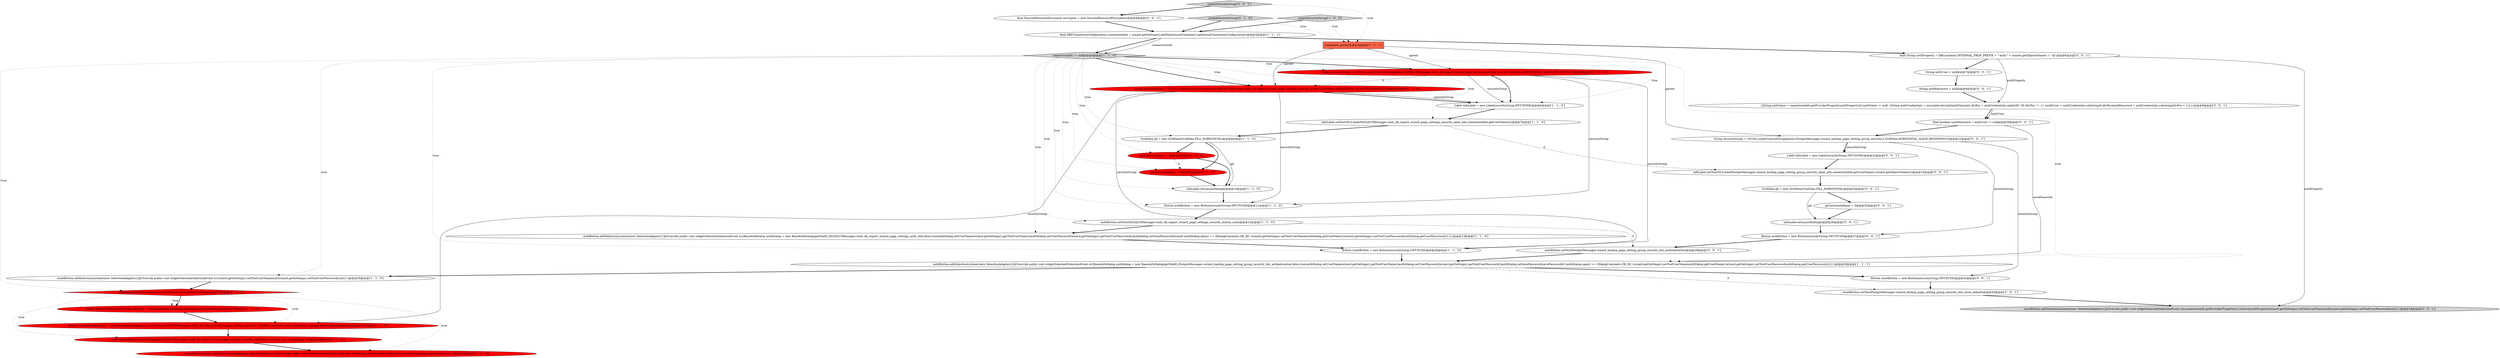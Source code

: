 digraph {
16 [style = filled, label = "gd.horizontalSpan = 3@@@9@@@['0', '1', '0']", fillcolor = red, shape = ellipse image = "AAA1AAABBB2BBB"];
27 [style = filled, label = "Button authButton = new Button(securityGroup,SWT.PUSH)@@@27@@@['0', '0', '1']", fillcolor = white, shape = ellipse image = "AAA0AAABBB3BBB"];
35 [style = filled, label = "createSecurityGroup['0', '0', '1']", fillcolor = lightgray, shape = diamond image = "AAA0AAABBB3BBB"];
19 [style = filled, label = "Group securityGroup = UIUtils.createControlGroup(parent,MySQLUIMessages.tools_db_export_wizard_page_settings_security_group,3,GridData.HORIZONTAL_ALIGN_BEGINNING,0)@@@5@@@['0', '1', '0']", fillcolor = red, shape = ellipse image = "AAA1AAABBB2BBB"];
17 [style = filled, label = "Button overrideCredentials = UIUtils.createCheckbox(securityGroup,MySQLUIMessages.tools_db_export_wizard_page_settings_security_checkbox_override_host_credentials,settings.isOverrideCredentials())@@@37@@@['0', '1', '0']", fillcolor = red, shape = ellipse image = "AAA1AAABBB2BBB"];
5 [style = filled, label = "authButton.addSelectionListener(new SelectionAdapter(){@Override public void widgetSelected(SelectionEvent e){BaseAuthDialog authDialog = new BaseAuthDialog(getShell(),PostgreMessages.wizard_backup_page_setting_group_security_btn_authentication,false,true)authDialog.setUserName(wizard.getSettings().getToolUserName())authDialog.setUserPassword(wizard.getSettings().getToolUserPassword())authDialog.setSavePassword(savePassword)if (authDialog.open() == IDialogConstants.OK_ID) {wizard.getSettings().setToolUserName(authDialog.getUserName())wizard.getSettings().setToolUserPassword(authDialog.getUserPassword())}}})@@@29@@@['1', '1', '1']", fillcolor = white, shape = ellipse image = "AAA0AAABBB1BBB"];
21 [style = filled, label = "overrideCredentials.addSelectionListener(new SelectionAdapter(){@Override public void widgetSelected(SelectionEvent e){settings.setOverrideCredentials(overrideCredentials.getSelection())}})@@@39@@@['0', '1', '0']", fillcolor = red, shape = ellipse image = "AAA1AAABBB2BBB"];
29 [style = filled, label = "infoLabel.setText(NLS.bind(PostgreMessages.wizard_backup_page_setting_group_security_label_info,connectionInfo.getUserName(),wizard.getObjectsName()))@@@23@@@['0', '0', '1']", fillcolor = white, shape = ellipse image = "AAA0AAABBB3BBB"];
20 [style = filled, label = "createSecurityGroup['0', '1', '0']", fillcolor = lightgray, shape = diamond image = "AAA0AAABBB2BBB"];
4 [style = filled, label = "authButton.setText(MySQLUIMessages.tools_db_export_wizard_page_settings_security_button_auth)@@@12@@@['1', '1', '0']", fillcolor = white, shape = ellipse image = "AAA0AAABBB1BBB"];
31 [style = filled, label = "{String authValue = connectionInfo.getProviderProperty(authProperty)if (authValue != null) {String authCredentials = encrypter.decrypt(authValue)int divPos = authCredentials.indexOf(':')if (divPos != -1) {authUser = authCredentials.substring(0,divPos)authPassword = authCredentials.substring(divPos + 1)}}}@@@9@@@['0', '0', '1']", fillcolor = white, shape = ellipse image = "AAA0AAABBB3BBB"];
41 [style = filled, label = "infoLabel.setLayoutData(gd)@@@26@@@['0', '0', '1']", fillcolor = white, shape = ellipse image = "AAA0AAABBB3BBB"];
18 [style = filled, label = "wizard.getSettings() instanceof MySQLNativeCredentialsSettings@@@35@@@['0', '1', '0']", fillcolor = red, shape = diamond image = "AAA1AAABBB2BBB"];
22 [style = filled, label = "overrideCredentials.setToolTipText(MySQLUIMessages.tools_db_export_wizard_page_settings_security_checkbox_override_host_credentials_tip)@@@38@@@['0', '1', '0']", fillcolor = red, shape = ellipse image = "AAA1AAABBB2BBB"];
13 [style = filled, label = "final DBPConnectionConfiguration connectionInfo = wizard.getSettings().getDataSourceContainer().getActualConnectionConfiguration()@@@5@@@['1', '1', '1']", fillcolor = white, shape = ellipse image = "AAA0AAABBB1BBB"];
24 [style = filled, label = "resetButton.setText(PostgreMessages.wizard_backup_page_setting_group_security_btn_reset_default)@@@43@@@['0', '0', '1']", fillcolor = white, shape = ellipse image = "AAA0AAABBB3BBB"];
26 [style = filled, label = "Button resetButton = new Button(securityGroup,SWT.PUSH)@@@42@@@['0', '0', '1']", fillcolor = white, shape = ellipse image = "AAA0AAABBB3BBB"];
2 [style = filled, label = "infoLabel.setLayoutData(gd)@@@10@@@['1', '1', '0']", fillcolor = white, shape = ellipse image = "AAA0AAABBB1BBB"];
7 [style = filled, label = "GridData gd = new GridData(GridData.FILL_HORIZONTAL)@@@8@@@['1', '1', '0']", fillcolor = white, shape = ellipse image = "AAA0AAABBB1BBB"];
6 [style = filled, label = "Label infoLabel = new Label(securityGroup,SWT.NONE)@@@6@@@['1', '1', '0']", fillcolor = white, shape = ellipse image = "AAA0AAABBB1BBB"];
1 [style = filled, label = "authButton.addSelectionListener(new SelectionAdapter(){@Override public void widgetSelected(SelectionEvent e){BaseAuthDialog authDialog = new BaseAuthDialog(getShell(),MySQLUIMessages.tools_db_export_wizard_page_settings_auth_title,false,true)authDialog.setUserName(wizard.getSettings().getToolUserName())authDialog.setUserPassword(wizard.getSettings().getToolUserPassword())authDialog.setSavePassword(true)if (authDialog.open() == IDialogConstants.OK_ID) {wizard.getSettings().setToolUserName(authDialog.getUserName())wizard.getSettings().setToolUserPassword(authDialog.getUserPassword())}}})@@@13@@@['1', '1', '0']", fillcolor = white, shape = ellipse image = "AAA0AAABBB1BBB"];
30 [style = filled, label = "final String authProperty = DBConstants.INTERNAL_PROP_PREFIX + \"-auth-\" + wizard.getObjectsName() + \"@\"@@@6@@@['0', '0', '1']", fillcolor = white, shape = ellipse image = "AAA0AAABBB3BBB"];
32 [style = filled, label = "final boolean savePassword = authUser != null@@@20@@@['0', '0', '1']", fillcolor = white, shape = ellipse image = "AAA0AAABBB3BBB"];
36 [style = filled, label = "String authUser = null@@@7@@@['0', '0', '1']", fillcolor = white, shape = ellipse image = "AAA0AAABBB3BBB"];
25 [style = filled, label = "Group securityGroup = UIUtils.createControlGroup(parent,PostgreMessages.wizard_backup_page_setting_group_security,2,GridData.HORIZONTAL_ALIGN_BEGINNING,0)@@@21@@@['0', '0', '1']", fillcolor = white, shape = ellipse image = "AAA0AAABBB3BBB"];
3 [style = filled, label = "Group securityGroup = UIUtils.createControlGroup(parent,MySQLUIMessages.tools_db_export_wizard_page_settings_security_group,2,GridData.HORIZONTAL_ALIGN_BEGINNING,0)@@@5@@@['1', '0', '0']", fillcolor = red, shape = ellipse image = "AAA1AAABBB1BBB"];
10 [style = filled, label = "Composite parent@@@2@@@['1', '1', '1']", fillcolor = tomato, shape = box image = "AAA0AAABBB1BBB"];
37 [style = filled, label = "gd.horizontalSpan = 2@@@25@@@['0', '0', '1']", fillcolor = white, shape = ellipse image = "AAA0AAABBB3BBB"];
38 [style = filled, label = "resetButton.addSelectionListener(new SelectionAdapter(){@Override public void widgetSelected(SelectionEvent e){connectionInfo.getProviderProperties().remove(authProperty)wizard.getSettings().setToolUserName(null)wizard.getSettings().setToolUserPassword(null)}})@@@44@@@['0', '0', '1']", fillcolor = lightgray, shape = ellipse image = "AAA0AAABBB3BBB"];
39 [style = filled, label = "GridData gd = new GridData(GridData.FILL_HORIZONTAL)@@@24@@@['0', '0', '1']", fillcolor = white, shape = ellipse image = "AAA0AAABBB3BBB"];
0 [style = filled, label = "Button authButton = new Button(securityGroup,SWT.PUSH)@@@11@@@['1', '1', '0']", fillcolor = white, shape = ellipse image = "AAA0AAABBB1BBB"];
8 [style = filled, label = "createSecurityGroup['1', '0', '0']", fillcolor = lightgray, shape = diamond image = "AAA0AAABBB1BBB"];
33 [style = filled, label = "String authPassword = null@@@8@@@['0', '0', '1']", fillcolor = white, shape = ellipse image = "AAA0AAABBB3BBB"];
12 [style = filled, label = "connectionInfo != null@@@4@@@['1', '1', '0']", fillcolor = lightgray, shape = diamond image = "AAA0AAABBB1BBB"];
15 [style = filled, label = "infoLabel.setText(NLS.bind(MySQLUIMessages.tools_db_export_wizard_page_settings_security_label_info,connectionInfo.getUserName()))@@@7@@@['1', '1', '0']", fillcolor = white, shape = ellipse image = "AAA0AAABBB1BBB"];
28 [style = filled, label = "Label infoLabel = new Label(securityGroup,SWT.NONE)@@@22@@@['0', '0', '1']", fillcolor = white, shape = ellipse image = "AAA0AAABBB3BBB"];
40 [style = filled, label = "final SecuredPasswordEncrypter encrypter = new SecuredPasswordEncrypter()@@@4@@@['0', '0', '1']", fillcolor = white, shape = ellipse image = "AAA0AAABBB3BBB"];
23 [style = filled, label = "MySQLNativeCredentialsSettings settings = (MySQLNativeCredentialsSettings)wizard.getSettings()@@@36@@@['0', '1', '0']", fillcolor = red, shape = ellipse image = "AAA1AAABBB2BBB"];
11 [style = filled, label = "gd.horizontalSpan = 2@@@9@@@['1', '0', '0']", fillcolor = red, shape = ellipse image = "AAA1AAABBB1BBB"];
14 [style = filled, label = "resetButton.addSelectionListener(new SelectionAdapter(){@Override public void widgetSelected(SelectionEvent e){wizard.getSettings().setToolUserName(null)wizard.getSettings().setToolUserPassword(null)}})@@@28@@@['1', '1', '0']", fillcolor = white, shape = ellipse image = "AAA0AAABBB1BBB"];
9 [style = filled, label = "Button resetButton = new Button(securityGroup,SWT.PUSH)@@@26@@@['1', '1', '0']", fillcolor = white, shape = ellipse image = "AAA0AAABBB1BBB"];
34 [style = filled, label = "authButton.setText(PostgreMessages.wizard_backup_page_setting_group_security_btn_authentication)@@@28@@@['0', '0', '1']", fillcolor = white, shape = ellipse image = "AAA0AAABBB3BBB"];
19->9 [style = solid, label="securityGroup"];
39->41 [style = solid, label="gd"];
11->16 [style = dashed, label="0"];
35->10 [style = dotted, label="true"];
5->24 [style = dashed, label="0"];
12->15 [style = dotted, label="true"];
30->36 [style = bold, label=""];
40->13 [style = bold, label=""];
36->33 [style = bold, label=""];
7->16 [style = bold, label=""];
32->25 [style = bold, label=""];
9->5 [style = bold, label=""];
23->17 [style = bold, label=""];
32->5 [style = solid, label="savePassword"];
25->26 [style = solid, label="securityGroup"];
3->9 [style = solid, label="securityGroup"];
18->23 [style = dotted, label="true"];
12->3 [style = dotted, label="true"];
25->28 [style = bold, label=""];
7->11 [style = bold, label=""];
29->39 [style = bold, label=""];
12->2 [style = dotted, label="true"];
24->38 [style = bold, label=""];
12->18 [style = dotted, label="true"];
15->29 [style = dashed, label="0"];
30->38 [style = solid, label="authProperty"];
19->6 [style = bold, label=""];
26->24 [style = bold, label=""];
3->6 [style = solid, label="securityGroup"];
12->11 [style = dotted, label="true"];
35->40 [style = bold, label=""];
13->12 [style = bold, label=""];
12->6 [style = dotted, label="true"];
12->19 [style = dotted, label="true"];
20->10 [style = dotted, label="true"];
4->34 [style = dashed, label="0"];
19->17 [style = solid, label="securityGroup"];
12->0 [style = dotted, label="true"];
14->18 [style = bold, label=""];
12->4 [style = dotted, label="true"];
18->17 [style = dotted, label="true"];
12->7 [style = dotted, label="true"];
25->28 [style = solid, label="securityGroup"];
39->37 [style = bold, label=""];
28->29 [style = bold, label=""];
10->3 [style = solid, label="parent"];
20->13 [style = bold, label=""];
41->27 [style = bold, label=""];
18->23 [style = bold, label=""];
31->32 [style = bold, label=""];
37->41 [style = bold, label=""];
18->21 [style = dotted, label="true"];
5->26 [style = bold, label=""];
3->6 [style = bold, label=""];
3->0 [style = solid, label="securityGroup"];
13->12 [style = solid, label="connectionInfo"];
6->15 [style = bold, label=""];
1->9 [style = bold, label=""];
2->0 [style = bold, label=""];
27->34 [style = bold, label=""];
25->27 [style = solid, label="securityGroup"];
4->1 [style = bold, label=""];
12->3 [style = bold, label=""];
8->13 [style = bold, label=""];
18->22 [style = dotted, label="true"];
15->7 [style = bold, label=""];
34->5 [style = bold, label=""];
22->21 [style = bold, label=""];
12->1 [style = dotted, label="true"];
13->30 [style = bold, label=""];
5->14 [style = bold, label=""];
8->10 [style = dotted, label="true"];
16->2 [style = bold, label=""];
17->22 [style = bold, label=""];
11->2 [style = bold, label=""];
3->19 [style = dashed, label="0"];
31->32 [style = solid, label="authUser"];
10->19 [style = solid, label="parent"];
30->31 [style = solid, label="authProperty"];
12->14 [style = dotted, label="true"];
12->16 [style = dotted, label="true"];
12->5 [style = dotted, label="true"];
0->4 [style = bold, label=""];
19->6 [style = solid, label="securityGroup"];
33->31 [style = bold, label=""];
7->2 [style = solid, label="gd"];
19->0 [style = solid, label="securityGroup"];
10->25 [style = solid, label="parent"];
12->19 [style = bold, label=""];
12->9 [style = dotted, label="true"];
}
